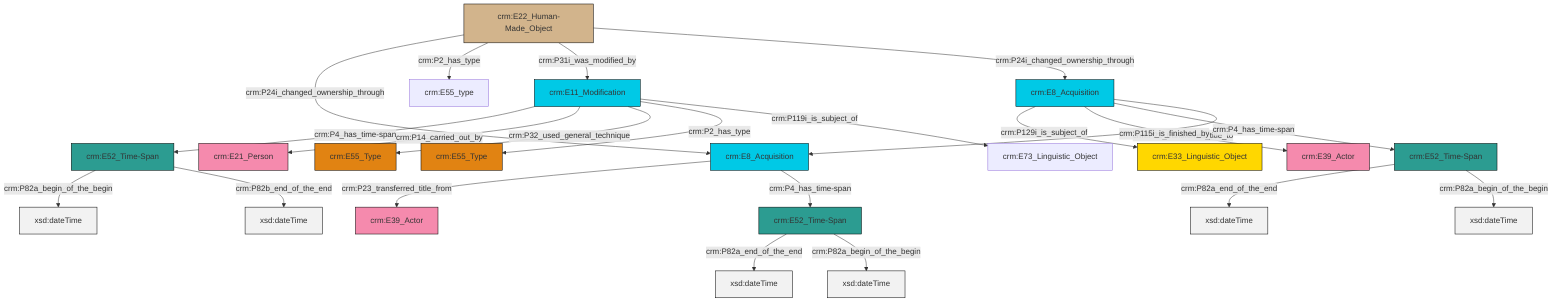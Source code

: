 graph TD
classDef Literal fill:#f2f2f2,stroke:#000000;
classDef CRM_Entity fill:#FFFFFF,stroke:#000000;
classDef Temporal_Entity fill:#00C9E6, stroke:#000000;
classDef Type fill:#E18312, stroke:#000000;
classDef Time-Span fill:#2C9C91, stroke:#000000;
classDef Appellation fill:#FFEB7F, stroke:#000000;
classDef Place fill:#008836, stroke:#000000;
classDef Persistent_Item fill:#B266B2, stroke:#000000;
classDef Conceptual_Object fill:#FFD700, stroke:#000000;
classDef Physical_Thing fill:#D2B48C, stroke:#000000;
classDef Actor fill:#f58aad, stroke:#000000;
classDef PC_Classes fill:#4ce600, stroke:#000000;
classDef Multi fill:#cccccc,stroke:#000000;

2["crm:E52_Time-Span"]:::Time-Span -->|crm:P82a_begin_of_the_begin| 3[xsd:dateTime]:::Literal
4["crm:E11_Modification"]:::Temporal_Entity -->|crm:P4_has_time-span| 2["crm:E52_Time-Span"]:::Time-Span
5["crm:E52_Time-Span"]:::Time-Span -->|crm:P82a_end_of_the_end| 6[xsd:dateTime]:::Literal
2["crm:E52_Time-Span"]:::Time-Span -->|crm:P82b_end_of_the_end| 9[xsd:dateTime]:::Literal
10["crm:E8_Acquisition"]:::Temporal_Entity -->|crm:P129i_is_subject_of| 7["crm:E33_Linguistic_Object"]:::Conceptual_Object
11["crm:E8_Acquisition"]:::Temporal_Entity -->|crm:P23_transferred_title_from| 12["crm:E39_Actor"]:::Actor
10["crm:E8_Acquisition"]:::Temporal_Entity -->|crm:P22_transferred_title_to| 16["crm:E39_Actor"]:::Actor
4["crm:E11_Modification"]:::Temporal_Entity -->|crm:P14_carried_out_by| 13["crm:E21_Person"]:::Actor
5["crm:E52_Time-Span"]:::Time-Span -->|crm:P82a_begin_of_the_begin| 23[xsd:dateTime]:::Literal
10["crm:E8_Acquisition"]:::Temporal_Entity -->|crm:P4_has_time-span| 24["crm:E52_Time-Span"]:::Time-Span
24["crm:E52_Time-Span"]:::Time-Span -->|crm:P82a_end_of_the_end| 26[xsd:dateTime]:::Literal
4["crm:E11_Modification"]:::Temporal_Entity -->|crm:P32_used_general_technique| 27["crm:E55_Type"]:::Type
21["crm:E22_Human-Made_Object"]:::Physical_Thing -->|crm:P24i_changed_ownership_through| 11["crm:E8_Acquisition"]:::Temporal_Entity
21["crm:E22_Human-Made_Object"]:::Physical_Thing -->|crm:P2_has_type| 28["crm:E55_type"]:::Default
21["crm:E22_Human-Made_Object"]:::Physical_Thing -->|crm:P31i_was_modified_by| 4["crm:E11_Modification"]:::Temporal_Entity
4["crm:E11_Modification"]:::Temporal_Entity -->|crm:P2_has_type| 18["crm:E55_Type"]:::Type
4["crm:E11_Modification"]:::Temporal_Entity -->|crm:P119i_is_subject_of| 0["crm:E73_Linguistic_Object"]:::Default
21["crm:E22_Human-Made_Object"]:::Physical_Thing -->|crm:P24i_changed_ownership_through| 10["crm:E8_Acquisition"]:::Temporal_Entity
10["crm:E8_Acquisition"]:::Temporal_Entity -->|crm:P115i_is_finished_by| 11["crm:E8_Acquisition"]:::Temporal_Entity
24["crm:E52_Time-Span"]:::Time-Span -->|crm:P82a_begin_of_the_begin| 35[xsd:dateTime]:::Literal
11["crm:E8_Acquisition"]:::Temporal_Entity -->|crm:P4_has_time-span| 5["crm:E52_Time-Span"]:::Time-Span